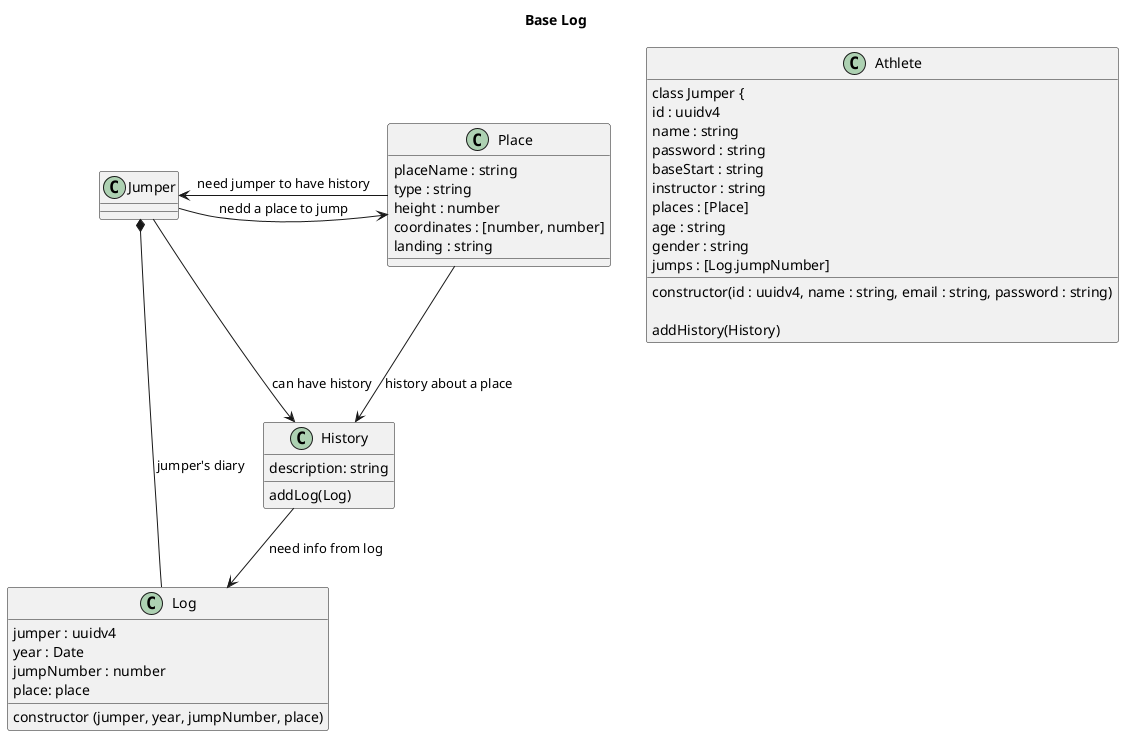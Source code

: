 @startuml Base Log
Title Base Log

class Athlete {
class Jumper {
id : uuidv4
name : string
password : string
baseStart : string
instructor : string
places : [Place]
age : string
gender : string
jumps : [Log.jumpNumber]

constructor(id : uuidv4, name : string, email : string, password : string)

' A jumper can have one or more histories
addHistory(History)
}

' Place is static, works on it's own
class Place {
placeName : string
type : string
height : number
coordinates : [number, number]
landing : string
}

' History is what goes to the timeline
class History {
description: string
' Instead of repeating the Log infos
addLog(Log)
}

class Log {
jumper : uuidv4
year : Date
' jumpNumber is a counter
jumpNumber : number
place: place

constructor (jumper, year, jumpNumber, place)
}

' Head *- Hand : composition
' Parent o-- IndependentChild : agregation
' Need --> Use : association

Jumper -> Place : nedd a place to jump
Jumper *- Log : jumper's diary
Jumper -> History : can have history

History --> Log : need info from log

Place -> Jumper : need jumper to have history
Place --> History : history about a place


@enduml



